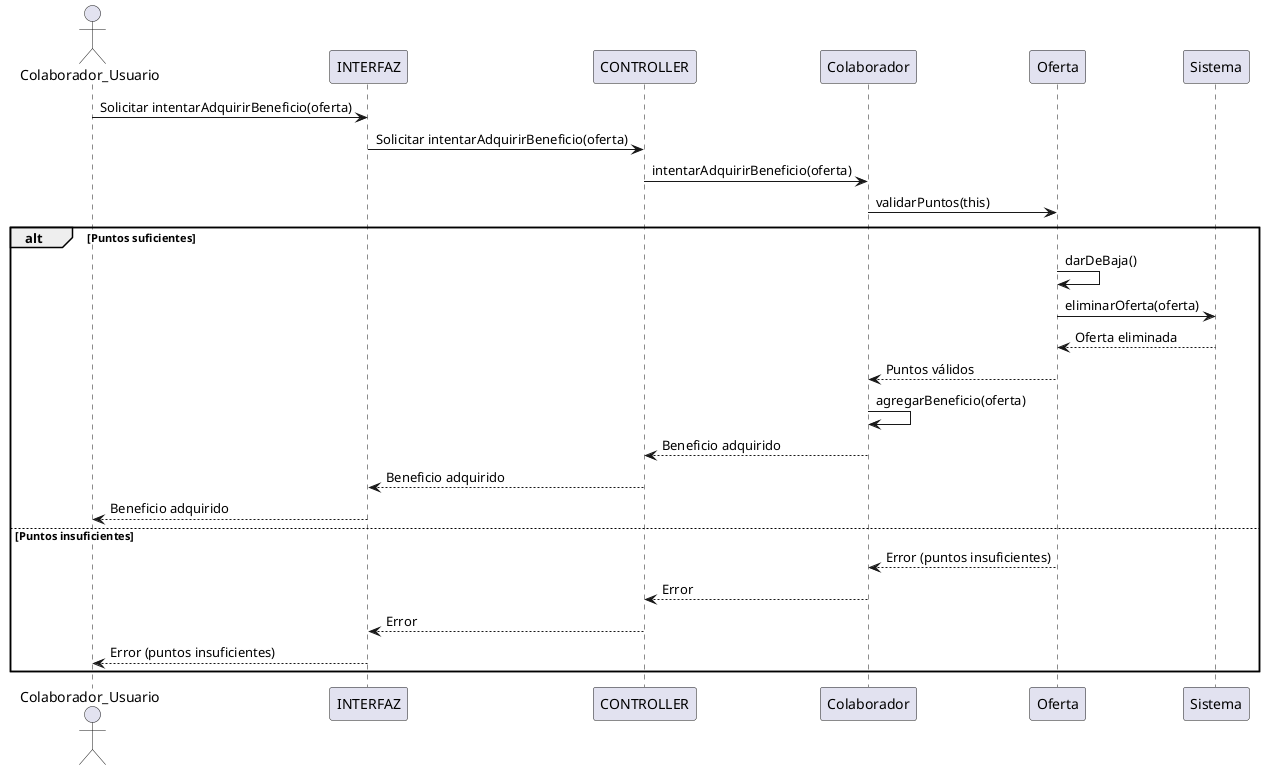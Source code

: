 @startuml adquirir_beneficio
actor Colaborador_Usuario as User
participant INTERFAZ
participant CONTROLLER
participant "Colaborador" as Colaborador
participant "Oferta" as Oferta
participant "Sistema" as Sistema

User -> INTERFAZ: Solicitar intentarAdquirirBeneficio(oferta)
INTERFAZ -> CONTROLLER: Solicitar intentarAdquirirBeneficio(oferta)
CONTROLLER -> Colaborador: intentarAdquirirBeneficio(oferta)
Colaborador -> Oferta: validarPuntos(this)
alt Puntos suficientes
    Oferta -> Oferta: darDeBaja()
    Oferta -> Sistema: eliminarOferta(oferta)
    Sistema --> Oferta: Oferta eliminada
    Oferta --> Colaborador: Puntos válidos
    Colaborador -> Colaborador: agregarBeneficio(oferta)
    Colaborador --> CONTROLLER: Beneficio adquirido
    CONTROLLER --> INTERFAZ: Beneficio adquirido
    INTERFAZ --> User: Beneficio adquirido
else Puntos insuficientes
    Oferta --> Colaborador: Error (puntos insuficientes)
    Colaborador --> CONTROLLER: Error
    CONTROLLER --> INTERFAZ: Error
    INTERFAZ --> User: Error (puntos insuficientes)
end
@enduml